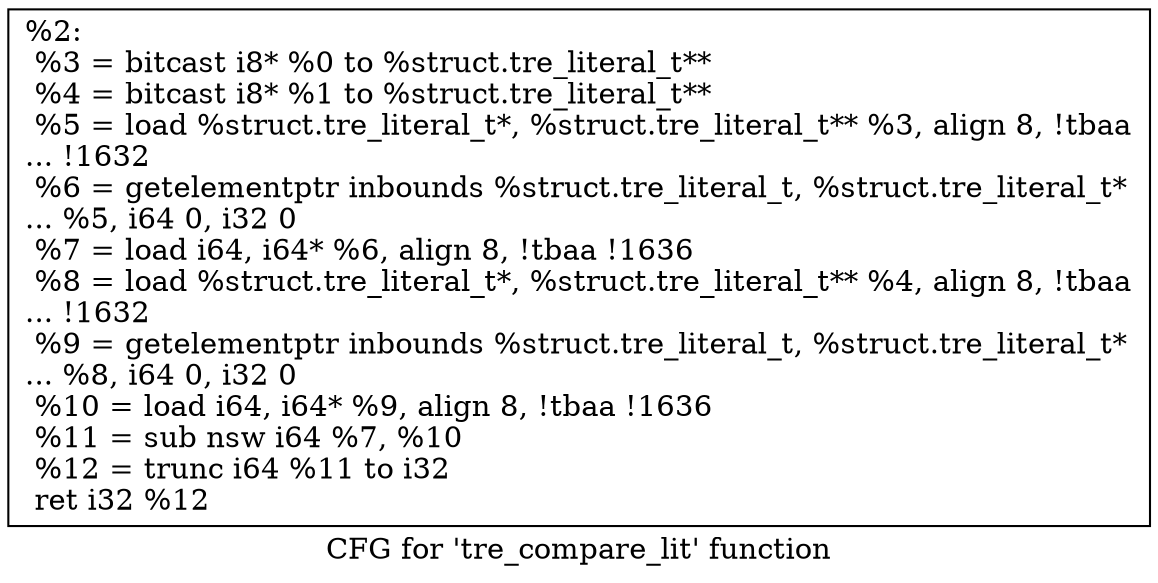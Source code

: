 digraph "CFG for 'tre_compare_lit' function" {
	label="CFG for 'tre_compare_lit' function";

	Node0x19744b0 [shape=record,label="{%2:\l  %3 = bitcast i8* %0 to %struct.tre_literal_t**\l  %4 = bitcast i8* %1 to %struct.tre_literal_t**\l  %5 = load %struct.tre_literal_t*, %struct.tre_literal_t** %3, align 8, !tbaa\l... !1632\l  %6 = getelementptr inbounds %struct.tre_literal_t, %struct.tre_literal_t*\l... %5, i64 0, i32 0\l  %7 = load i64, i64* %6, align 8, !tbaa !1636\l  %8 = load %struct.tre_literal_t*, %struct.tre_literal_t** %4, align 8, !tbaa\l... !1632\l  %9 = getelementptr inbounds %struct.tre_literal_t, %struct.tre_literal_t*\l... %8, i64 0, i32 0\l  %10 = load i64, i64* %9, align 8, !tbaa !1636\l  %11 = sub nsw i64 %7, %10\l  %12 = trunc i64 %11 to i32\l  ret i32 %12\l}"];
}
